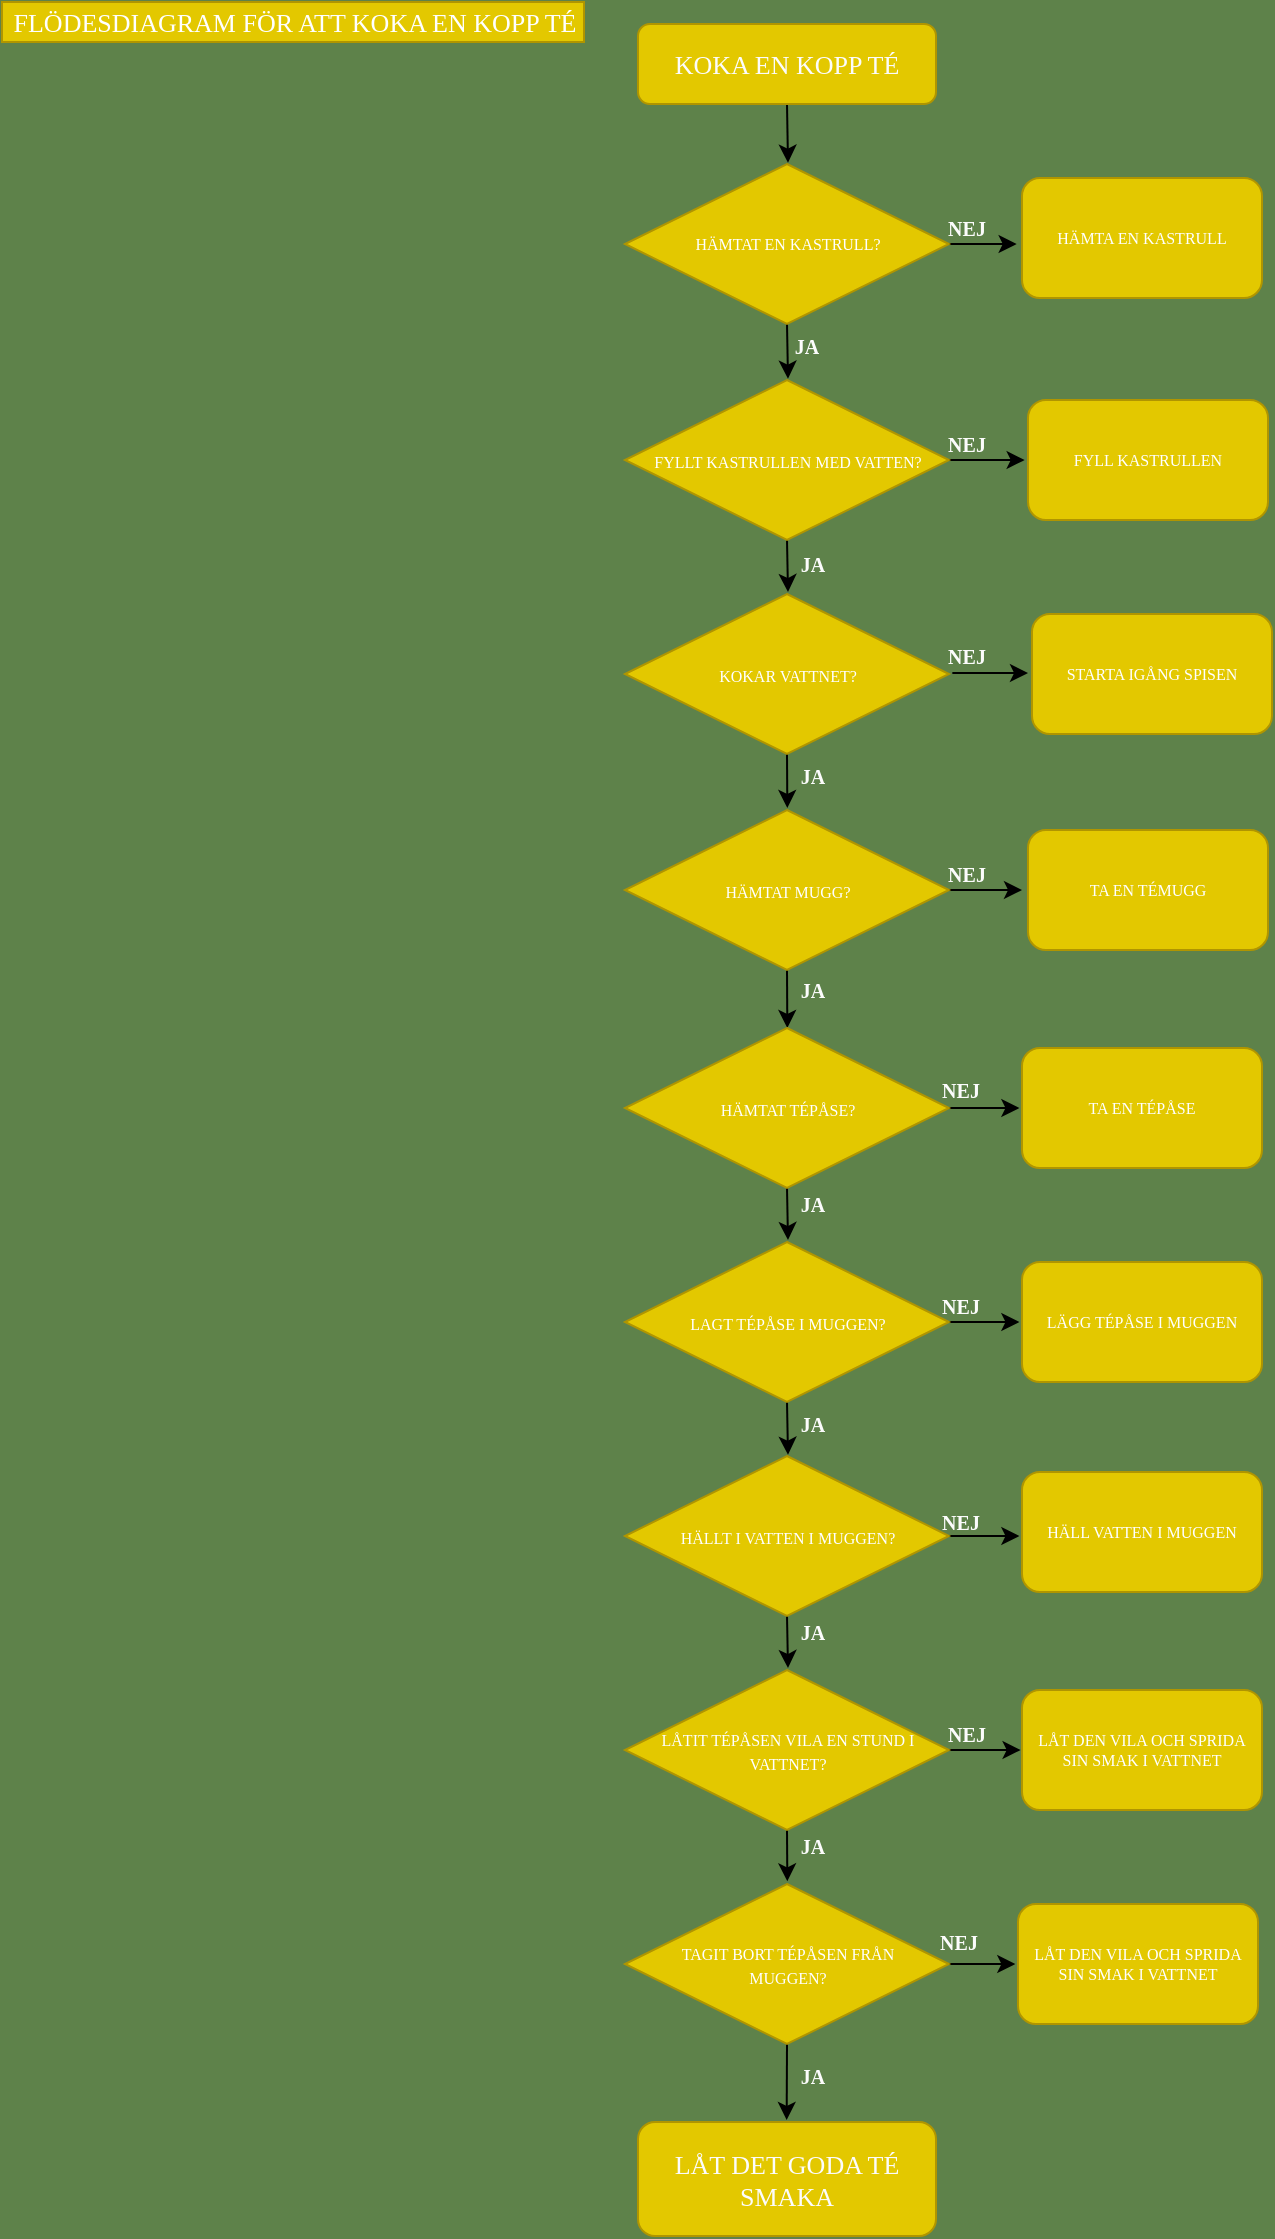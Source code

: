 <mxfile version="13.10.1" type="github"><diagram id="3TGv9SLEpQ3jlx2waGMd" name="Page-1"><mxGraphModel dx="0.67" dy="899.67" grid="0" gridSize="10" guides="1" tooltips="1" connect="1" arrows="1" fold="1" page="0" pageScale="1" pageWidth="827" pageHeight="1169" background="#5E824A" math="0" shadow="0"><root><mxCell id="0"/><mxCell id="1" parent="0"/><mxCell id="PGzX83VYseBQMqCDSyQ2-3" value="FLÖDESDIAGRAM FÖR ATT KOKA EN KOPP TÉ" style="text;html=1;align=center;verticalAlign=middle;resizable=0;points=[];autosize=1;fontSize=13;fontFamily=Times New Roman;fontStyle=0;fillColor=#e3c800;strokeColor=#B09500;fontColor=#ffffff;" vertex="1" parent="1"><mxGeometry x="10" y="-871" width="291" height="20" as="geometry"/></mxCell><mxCell id="PGzX83VYseBQMqCDSyQ2-13" style="edgeStyle=orthogonalEdgeStyle;rounded=0;orthogonalLoop=1;jettySize=auto;html=1;exitX=0.5;exitY=1;exitDx=0;exitDy=0;fontFamily=Times New Roman;fontSize=10;fontColor=#FCFCFC;" edge="1" parent="1" source="PGzX83VYseBQMqCDSyQ2-4"><mxGeometry relative="1" as="geometry"><mxPoint x="403" y="-790.667" as="targetPoint"/></mxGeometry></mxCell><mxCell id="PGzX83VYseBQMqCDSyQ2-4" value="KOKA EN KOPP TÉ" style="rounded=1;whiteSpace=wrap;html=1;fontFamily=Times New Roman;fontSize=13;fillColor=#e3c800;strokeColor=#B09500;fontColor=#FCFCFC;" vertex="1" parent="1"><mxGeometry x="328" y="-860" width="149" height="40" as="geometry"/></mxCell><mxCell id="PGzX83VYseBQMqCDSyQ2-14" style="edgeStyle=orthogonalEdgeStyle;rounded=0;orthogonalLoop=1;jettySize=auto;html=1;exitX=1;exitY=0.5;exitDx=0;exitDy=0;fontFamily=Times New Roman;fontSize=10;fontColor=#FCFCFC;" edge="1" parent="1" source="PGzX83VYseBQMqCDSyQ2-7"><mxGeometry relative="1" as="geometry"><mxPoint x="517.333" y="-750" as="targetPoint"/></mxGeometry></mxCell><mxCell id="PGzX83VYseBQMqCDSyQ2-15" style="edgeStyle=orthogonalEdgeStyle;rounded=0;orthogonalLoop=1;jettySize=auto;html=1;exitX=0.5;exitY=1;exitDx=0;exitDy=0;fontFamily=Times New Roman;fontSize=10;fontColor=#FCFCFC;" edge="1" parent="1" source="PGzX83VYseBQMqCDSyQ2-7"><mxGeometry relative="1" as="geometry"><mxPoint x="403" y="-682.667" as="targetPoint"/></mxGeometry></mxCell><mxCell id="PGzX83VYseBQMqCDSyQ2-7" value="&lt;font style=&quot;font-size: 8px;&quot;&gt;HÄMTAT EN KASTRULL?&lt;/font&gt;" style="rhombus;whiteSpace=wrap;html=1;fontFamily=Times New Roman;fontSize=8;fontColor=#ffffff;fillColor=#e3c800;strokeColor=#B09500;align=center;fontStyle=0" vertex="1" parent="1"><mxGeometry x="321.5" y="-790" width="162" height="80" as="geometry"/></mxCell><mxCell id="PGzX83VYseBQMqCDSyQ2-9" value="HÄMTA EN KASTRULL" style="rounded=1;whiteSpace=wrap;html=1;fontFamily=Times New Roman;fontSize=8;fontColor=#ffffff;fillColor=#e3c800;strokeColor=#B09500;" vertex="1" parent="1"><mxGeometry x="520" y="-783" width="120" height="60" as="geometry"/></mxCell><mxCell id="PGzX83VYseBQMqCDSyQ2-10" value="&lt;b&gt;NEJ&lt;/b&gt;" style="text;html=1;align=center;verticalAlign=middle;resizable=0;points=[];autosize=1;fontSize=10;fontFamily=Times New Roman;fontColor=#FCFCFC;" vertex="1" parent="1"><mxGeometry x="477" y="-766" width="29" height="16" as="geometry"/></mxCell><mxCell id="PGzX83VYseBQMqCDSyQ2-16" value="&lt;b&gt;JA&lt;/b&gt;" style="text;html=1;align=center;verticalAlign=middle;resizable=0;points=[];autosize=1;fontSize=10;fontFamily=Times New Roman;fontColor=#FCFCFC;" vertex="1" parent="1"><mxGeometry x="401" y="-707" width="22" height="16" as="geometry"/></mxCell><mxCell id="PGzX83VYseBQMqCDSyQ2-19" style="edgeStyle=orthogonalEdgeStyle;rounded=0;orthogonalLoop=1;jettySize=auto;html=1;exitX=1;exitY=0.5;exitDx=0;exitDy=0;fontFamily=Times New Roman;fontSize=8;fontColor=#FCFCFC;" edge="1" parent="1" source="PGzX83VYseBQMqCDSyQ2-18"><mxGeometry relative="1" as="geometry"><mxPoint x="521.333" y="-642.0" as="targetPoint"/></mxGeometry></mxCell><mxCell id="PGzX83VYseBQMqCDSyQ2-22" style="edgeStyle=orthogonalEdgeStyle;rounded=0;orthogonalLoop=1;jettySize=auto;html=1;exitX=0.5;exitY=1;exitDx=0;exitDy=0;fontFamily=Times New Roman;fontSize=8;fontColor=#FCFCFC;" edge="1" parent="1" source="PGzX83VYseBQMqCDSyQ2-18"><mxGeometry relative="1" as="geometry"><mxPoint x="403" y="-576.0" as="targetPoint"/></mxGeometry></mxCell><mxCell id="PGzX83VYseBQMqCDSyQ2-18" value="&lt;font style=&quot;font-size: 8px&quot;&gt;FYLLT KASTRULLEN MED VATTEN?&lt;/font&gt;" style="rhombus;whiteSpace=wrap;html=1;fontFamily=Times New Roman;fontSize=10;fontColor=#ffffff;fillColor=#e3c800;strokeColor=#B09500;align=center;fontStyle=0" vertex="1" parent="1"><mxGeometry x="321.5" y="-682" width="162" height="80" as="geometry"/></mxCell><mxCell id="PGzX83VYseBQMqCDSyQ2-20" value="FYLL KASTRULLEN" style="rounded=1;whiteSpace=wrap;html=1;fontFamily=Times New Roman;fontSize=8;fontColor=#ffffff;fillColor=#e3c800;strokeColor=#B09500;" vertex="1" parent="1"><mxGeometry x="523" y="-672" width="120" height="60" as="geometry"/></mxCell><mxCell id="PGzX83VYseBQMqCDSyQ2-36" style="edgeStyle=orthogonalEdgeStyle;rounded=0;orthogonalLoop=1;jettySize=auto;html=1;exitX=0.5;exitY=1;exitDx=0;exitDy=0;fontFamily=Times New Roman;fontSize=8;fontColor=#FCFCFC;" edge="1" parent="1" source="PGzX83VYseBQMqCDSyQ2-24"><mxGeometry relative="1" as="geometry"><mxPoint x="402.667" y="-468.0" as="targetPoint"/></mxGeometry></mxCell><mxCell id="PGzX83VYseBQMqCDSyQ2-24" value="&lt;font style=&quot;font-size: 8px&quot;&gt;KOKAR VATTNET?&lt;/font&gt;" style="rhombus;whiteSpace=wrap;html=1;fontFamily=Times New Roman;fontSize=10;fontColor=#ffffff;fillColor=#e3c800;strokeColor=#B09500;align=center;fontStyle=0" vertex="1" parent="1"><mxGeometry x="321.5" y="-575" width="162" height="80" as="geometry"/></mxCell><mxCell id="PGzX83VYseBQMqCDSyQ2-27" style="edgeStyle=orthogonalEdgeStyle;rounded=0;orthogonalLoop=1;jettySize=auto;html=1;exitX=1;exitY=0.5;exitDx=0;exitDy=0;fontFamily=Times New Roman;fontSize=8;fontColor=#FCFCFC;" edge="1" parent="1"><mxGeometry relative="1" as="geometry"><mxPoint x="523.003" y="-535.5" as="targetPoint"/><mxPoint x="485.17" y="-535.5" as="sourcePoint"/></mxGeometry></mxCell><mxCell id="PGzX83VYseBQMqCDSyQ2-29" value="STARTA IGÅNG SPISEN" style="rounded=1;whiteSpace=wrap;html=1;fontFamily=Times New Roman;fontSize=8;fontColor=#ffffff;fillColor=#e3c800;strokeColor=#B09500;" vertex="1" parent="1"><mxGeometry x="525" y="-565" width="120" height="60" as="geometry"/></mxCell><mxCell id="PGzX83VYseBQMqCDSyQ2-33" value="&lt;b&gt;NEJ&lt;/b&gt;" style="text;html=1;align=center;verticalAlign=middle;resizable=0;points=[];autosize=1;fontSize=10;fontFamily=Times New Roman;fontColor=#FCFCFC;" vertex="1" parent="1"><mxGeometry x="477" y="-552" width="29" height="16" as="geometry"/></mxCell><mxCell id="PGzX83VYseBQMqCDSyQ2-34" value="&lt;b&gt;NEJ&lt;/b&gt;" style="text;html=1;align=center;verticalAlign=middle;resizable=0;points=[];autosize=1;fontSize=10;fontFamily=Times New Roman;fontColor=#FCFCFC;" vertex="1" parent="1"><mxGeometry x="477" y="-658" width="29" height="16" as="geometry"/></mxCell><mxCell id="PGzX83VYseBQMqCDSyQ2-35" value="&lt;b&gt;JA&lt;/b&gt;" style="text;html=1;align=center;verticalAlign=middle;resizable=0;points=[];autosize=1;fontSize=10;fontFamily=Times New Roman;fontColor=#FCFCFC;" vertex="1" parent="1"><mxGeometry x="404" y="-598" width="22" height="16" as="geometry"/></mxCell><mxCell id="PGzX83VYseBQMqCDSyQ2-37" value="TA EN TÉMUGG" style="rounded=1;whiteSpace=wrap;html=1;fontFamily=Times New Roman;fontSize=8;fontColor=#ffffff;fillColor=#e3c800;strokeColor=#B09500;" vertex="1" parent="1"><mxGeometry x="523" y="-457" width="120" height="60" as="geometry"/></mxCell><mxCell id="PGzX83VYseBQMqCDSyQ2-41" style="edgeStyle=orthogonalEdgeStyle;rounded=0;orthogonalLoop=1;jettySize=auto;html=1;exitX=0.5;exitY=1;exitDx=0;exitDy=0;fontFamily=Times New Roman;fontSize=8;fontColor=#FCFCFC;" edge="1" parent="1" source="PGzX83VYseBQMqCDSyQ2-38"><mxGeometry relative="1" as="geometry"><mxPoint x="402.667" y="-358.0" as="targetPoint"/></mxGeometry></mxCell><mxCell id="PGzX83VYseBQMqCDSyQ2-44" style="edgeStyle=orthogonalEdgeStyle;rounded=0;orthogonalLoop=1;jettySize=auto;html=1;exitX=1;exitY=0.5;exitDx=0;exitDy=0;fontFamily=Times New Roman;fontSize=8;fontColor=#FCFCFC;" edge="1" parent="1" source="PGzX83VYseBQMqCDSyQ2-38"><mxGeometry relative="1" as="geometry"><mxPoint x="520" y="-427.333" as="targetPoint"/></mxGeometry></mxCell><mxCell id="PGzX83VYseBQMqCDSyQ2-38" value="&lt;font style=&quot;font-size: 8px&quot;&gt;HÄMTAT MUGG?&lt;/font&gt;" style="rhombus;whiteSpace=wrap;html=1;fontFamily=Times New Roman;fontSize=10;fontColor=#ffffff;fillColor=#e3c800;strokeColor=#B09500;align=center;fontStyle=0" vertex="1" parent="1"><mxGeometry x="321.5" y="-467" width="162" height="80" as="geometry"/></mxCell><mxCell id="PGzX83VYseBQMqCDSyQ2-45" style="edgeStyle=orthogonalEdgeStyle;rounded=0;orthogonalLoop=1;jettySize=auto;html=1;exitX=1;exitY=0.5;exitDx=0;exitDy=0;fontFamily=Times New Roman;fontSize=8;fontColor=#FCFCFC;" edge="1" parent="1" source="PGzX83VYseBQMqCDSyQ2-39"><mxGeometry relative="1" as="geometry"><mxPoint x="518.667" y="-318.333" as="targetPoint"/></mxGeometry></mxCell><mxCell id="PGzX83VYseBQMqCDSyQ2-53" style="edgeStyle=orthogonalEdgeStyle;rounded=0;orthogonalLoop=1;jettySize=auto;html=1;exitX=0.5;exitY=1;exitDx=0;exitDy=0;fontFamily=Times New Roman;fontSize=8;fontColor=#FCFCFC;" edge="1" parent="1" source="PGzX83VYseBQMqCDSyQ2-39"><mxGeometry relative="1" as="geometry"><mxPoint x="403" y="-252.0" as="targetPoint"/></mxGeometry></mxCell><mxCell id="PGzX83VYseBQMqCDSyQ2-39" value="&lt;font style=&quot;font-size: 8px&quot;&gt;HÄMTAT TÉPÅSE?&lt;/font&gt;" style="rhombus;whiteSpace=wrap;html=1;fontFamily=Times New Roman;fontSize=10;fontColor=#ffffff;fillColor=#e3c800;strokeColor=#B09500;align=center;fontStyle=0" vertex="1" parent="1"><mxGeometry x="321.5" y="-358" width="162" height="80" as="geometry"/></mxCell><mxCell id="PGzX83VYseBQMqCDSyQ2-42" value="TA EN TÉPÅSE" style="rounded=1;whiteSpace=wrap;html=1;fontFamily=Times New Roman;fontSize=8;fontColor=#ffffff;fillColor=#e3c800;strokeColor=#B09500;" vertex="1" parent="1"><mxGeometry x="520" y="-348" width="120" height="60" as="geometry"/></mxCell><mxCell id="PGzX83VYseBQMqCDSyQ2-46" value="&lt;b&gt;NEJ&lt;/b&gt;" style="text;html=1;align=center;verticalAlign=middle;resizable=0;points=[];autosize=1;fontSize=10;fontFamily=Times New Roman;fontColor=#FCFCFC;" vertex="1" parent="1"><mxGeometry x="477" y="-443" width="29" height="16" as="geometry"/></mxCell><mxCell id="PGzX83VYseBQMqCDSyQ2-47" value="&lt;b&gt;JA&lt;/b&gt;" style="text;html=1;align=center;verticalAlign=middle;resizable=0;points=[];autosize=1;fontSize=10;fontFamily=Times New Roman;fontColor=#FCFCFC;" vertex="1" parent="1"><mxGeometry x="404" y="-492" width="22" height="16" as="geometry"/></mxCell><mxCell id="PGzX83VYseBQMqCDSyQ2-48" value="&lt;b&gt;JA&lt;/b&gt;" style="text;html=1;align=center;verticalAlign=middle;resizable=0;points=[];autosize=1;fontSize=10;fontFamily=Times New Roman;fontColor=#FCFCFC;" vertex="1" parent="1"><mxGeometry x="404" y="-385" width="22" height="16" as="geometry"/></mxCell><mxCell id="PGzX83VYseBQMqCDSyQ2-49" value="&lt;b&gt;NEJ&lt;/b&gt;" style="text;html=1;align=center;verticalAlign=middle;resizable=0;points=[];autosize=1;fontSize=10;fontFamily=Times New Roman;fontColor=#FCFCFC;" vertex="1" parent="1"><mxGeometry x="474" y="-335" width="29" height="16" as="geometry"/></mxCell><mxCell id="PGzX83VYseBQMqCDSyQ2-56" style="edgeStyle=orthogonalEdgeStyle;rounded=0;orthogonalLoop=1;jettySize=auto;html=1;exitX=1;exitY=0.5;exitDx=0;exitDy=0;fontFamily=Times New Roman;fontSize=8;fontColor=#FCFCFC;" edge="1" parent="1" source="PGzX83VYseBQMqCDSyQ2-50"><mxGeometry relative="1" as="geometry"><mxPoint x="518.667" y="-211.333" as="targetPoint"/></mxGeometry></mxCell><mxCell id="PGzX83VYseBQMqCDSyQ2-58" style="edgeStyle=orthogonalEdgeStyle;rounded=0;orthogonalLoop=1;jettySize=auto;html=1;exitX=0.5;exitY=1;exitDx=0;exitDy=0;fontFamily=Times New Roman;fontSize=8;fontColor=#FCFCFC;" edge="1" parent="1" source="PGzX83VYseBQMqCDSyQ2-50"><mxGeometry relative="1" as="geometry"><mxPoint x="403" y="-144.667" as="targetPoint"/></mxGeometry></mxCell><mxCell id="PGzX83VYseBQMqCDSyQ2-50" value="&lt;font style=&quot;font-size: 8px&quot;&gt;LAGT TÉPÅSE I MUGGEN?&lt;/font&gt;" style="rhombus;whiteSpace=wrap;html=1;fontFamily=Times New Roman;fontSize=10;fontColor=#ffffff;fillColor=#e3c800;strokeColor=#B09500;align=center;fontStyle=0" vertex="1" parent="1"><mxGeometry x="321.5" y="-251" width="162" height="80" as="geometry"/></mxCell><mxCell id="PGzX83VYseBQMqCDSyQ2-54" value="&lt;b&gt;JA&lt;/b&gt;" style="text;html=1;align=center;verticalAlign=middle;resizable=0;points=[];autosize=1;fontSize=10;fontFamily=Times New Roman;fontColor=#FCFCFC;" vertex="1" parent="1"><mxGeometry x="404" y="-278" width="22" height="16" as="geometry"/></mxCell><mxCell id="PGzX83VYseBQMqCDSyQ2-62" style="edgeStyle=orthogonalEdgeStyle;rounded=0;orthogonalLoop=1;jettySize=auto;html=1;exitX=1;exitY=0.5;exitDx=0;exitDy=0;fontFamily=Times New Roman;fontSize=8;fontColor=#FCFCFC;" edge="1" parent="1" source="PGzX83VYseBQMqCDSyQ2-55"><mxGeometry relative="1" as="geometry"><mxPoint x="518.667" y="-104.333" as="targetPoint"/></mxGeometry></mxCell><mxCell id="PGzX83VYseBQMqCDSyQ2-66" style="edgeStyle=orthogonalEdgeStyle;rounded=0;orthogonalLoop=1;jettySize=auto;html=1;exitX=0.5;exitY=1;exitDx=0;exitDy=0;fontFamily=Times New Roman;fontSize=8;fontColor=#FCFCFC;" edge="1" parent="1" source="PGzX83VYseBQMqCDSyQ2-55"><mxGeometry relative="1" as="geometry"><mxPoint x="403" y="-38.0" as="targetPoint"/></mxGeometry></mxCell><mxCell id="PGzX83VYseBQMqCDSyQ2-55" value="&lt;font style=&quot;font-size: 8px&quot;&gt;HÄLLT I VATTEN I MUGGEN?&lt;/font&gt;" style="rhombus;whiteSpace=wrap;html=1;fontFamily=Times New Roman;fontSize=10;fontColor=#ffffff;fillColor=#e3c800;strokeColor=#B09500;align=center;fontStyle=0" vertex="1" parent="1"><mxGeometry x="321.5" y="-144" width="162" height="80" as="geometry"/></mxCell><mxCell id="PGzX83VYseBQMqCDSyQ2-57" value="LÄGG TÉPÅSE I MUGGEN" style="rounded=1;whiteSpace=wrap;html=1;fontFamily=Times New Roman;fontSize=8;fontColor=#ffffff;fillColor=#e3c800;strokeColor=#B09500;" vertex="1" parent="1"><mxGeometry x="520" y="-241" width="120" height="60" as="geometry"/></mxCell><mxCell id="PGzX83VYseBQMqCDSyQ2-59" value="&lt;b&gt;NEJ&lt;/b&gt;" style="text;html=1;align=center;verticalAlign=middle;resizable=0;points=[];autosize=1;fontSize=10;fontFamily=Times New Roman;fontColor=#FCFCFC;" vertex="1" parent="1"><mxGeometry x="474" y="-227" width="29" height="16" as="geometry"/></mxCell><mxCell id="PGzX83VYseBQMqCDSyQ2-60" value="&lt;b&gt;JA&lt;/b&gt;" style="text;html=1;align=center;verticalAlign=middle;resizable=0;points=[];autosize=1;fontSize=10;fontFamily=Times New Roman;fontColor=#FCFCFC;" vertex="1" parent="1"><mxGeometry x="404" y="-168" width="22" height="16" as="geometry"/></mxCell><mxCell id="PGzX83VYseBQMqCDSyQ2-63" value="HÄLL VATTEN I MUGGEN" style="rounded=1;whiteSpace=wrap;html=1;fontFamily=Times New Roman;fontSize=8;fontColor=#ffffff;fillColor=#e3c800;strokeColor=#B09500;" vertex="1" parent="1"><mxGeometry x="520" y="-136" width="120" height="60" as="geometry"/></mxCell><mxCell id="PGzX83VYseBQMqCDSyQ2-70" style="edgeStyle=orthogonalEdgeStyle;rounded=0;orthogonalLoop=1;jettySize=auto;html=1;exitX=1;exitY=0.5;exitDx=0;exitDy=0;fontFamily=Times New Roman;fontSize=8;fontColor=#FCFCFC;" edge="1" parent="1" source="PGzX83VYseBQMqCDSyQ2-67"><mxGeometry relative="1" as="geometry"><mxPoint x="519.333" y="2.667" as="targetPoint"/></mxGeometry></mxCell><mxCell id="PGzX83VYseBQMqCDSyQ2-73" style="edgeStyle=orthogonalEdgeStyle;rounded=0;orthogonalLoop=1;jettySize=auto;html=1;exitX=0.5;exitY=1;exitDx=0;exitDy=0;fontFamily=Times New Roman;fontSize=8;fontColor=#FCFCFC;" edge="1" parent="1" source="PGzX83VYseBQMqCDSyQ2-67"><mxGeometry relative="1" as="geometry"><mxPoint x="402.667" y="68.667" as="targetPoint"/></mxGeometry></mxCell><mxCell id="PGzX83VYseBQMqCDSyQ2-67" value="&lt;span style=&quot;font-size: 8px&quot;&gt;LÅTIT TÉPÅSEN VILA EN STUND I VATTNET?&lt;/span&gt;" style="rhombus;whiteSpace=wrap;html=1;fontFamily=Times New Roman;fontSize=10;fontColor=#ffffff;fillColor=#e3c800;strokeColor=#B09500;align=center;fontStyle=0" vertex="1" parent="1"><mxGeometry x="321.5" y="-37" width="162" height="80" as="geometry"/></mxCell><mxCell id="PGzX83VYseBQMqCDSyQ2-68" value="&lt;b&gt;JA&lt;/b&gt;" style="text;html=1;align=center;verticalAlign=middle;resizable=0;points=[];autosize=1;fontSize=10;fontFamily=Times New Roman;fontColor=#FCFCFC;" vertex="1" parent="1"><mxGeometry x="404" y="-64" width="22" height="16" as="geometry"/></mxCell><mxCell id="PGzX83VYseBQMqCDSyQ2-69" value="&lt;b&gt;NEJ&lt;/b&gt;" style="text;html=1;align=center;verticalAlign=middle;resizable=0;points=[];autosize=1;fontSize=10;fontFamily=Times New Roman;fontColor=#FCFCFC;" vertex="1" parent="1"><mxGeometry x="474" y="-119" width="29" height="16" as="geometry"/></mxCell><mxCell id="PGzX83VYseBQMqCDSyQ2-71" value="LÅT DEN VILA OCH SPRIDA SIN SMAK I VATTNET" style="rounded=1;whiteSpace=wrap;html=1;fontFamily=Times New Roman;fontSize=8;fontColor=#ffffff;fillColor=#e3c800;strokeColor=#B09500;" vertex="1" parent="1"><mxGeometry x="520" y="-27" width="120" height="60" as="geometry"/></mxCell><mxCell id="PGzX83VYseBQMqCDSyQ2-74" style="edgeStyle=orthogonalEdgeStyle;rounded=0;orthogonalLoop=1;jettySize=auto;html=1;exitX=1;exitY=0.5;exitDx=0;exitDy=0;fontFamily=Times New Roman;fontSize=8;fontColor=#FCFCFC;" edge="1" parent="1" source="PGzX83VYseBQMqCDSyQ2-72"><mxGeometry relative="1" as="geometry"><mxPoint x="516.667" y="110.0" as="targetPoint"/></mxGeometry></mxCell><mxCell id="PGzX83VYseBQMqCDSyQ2-83" style="edgeStyle=orthogonalEdgeStyle;rounded=0;orthogonalLoop=1;jettySize=auto;html=1;exitX=0.5;exitY=1;exitDx=0;exitDy=0;fontFamily=Times New Roman;fontSize=8;fontColor=#FCFCFC;" edge="1" parent="1" source="PGzX83VYseBQMqCDSyQ2-72"><mxGeometry relative="1" as="geometry"><mxPoint x="402.333" y="188.0" as="targetPoint"/></mxGeometry></mxCell><mxCell id="PGzX83VYseBQMqCDSyQ2-72" value="&lt;span style=&quot;font-size: 8px&quot;&gt;TAGIT BORT TÉPÅSEN FRÅN &lt;br&gt;MUGGEN?&lt;/span&gt;" style="rhombus;whiteSpace=wrap;html=1;fontFamily=Times New Roman;fontSize=10;fontColor=#ffffff;fillColor=#e3c800;strokeColor=#B09500;align=center;fontStyle=0" vertex="1" parent="1"><mxGeometry x="321.5" y="70" width="162" height="80" as="geometry"/></mxCell><mxCell id="PGzX83VYseBQMqCDSyQ2-75" value="LÅT DEN VILA OCH SPRIDA SIN SMAK I VATTNET" style="rounded=1;whiteSpace=wrap;html=1;fontFamily=Times New Roman;fontSize=8;fontColor=#ffffff;fillColor=#e3c800;strokeColor=#B09500;" vertex="1" parent="1"><mxGeometry x="518" y="80" width="120" height="60" as="geometry"/></mxCell><mxCell id="PGzX83VYseBQMqCDSyQ2-76" value="&lt;b&gt;NEJ&lt;/b&gt;" style="text;html=1;align=center;verticalAlign=middle;resizable=0;points=[];autosize=1;fontSize=10;fontFamily=Times New Roman;fontColor=#FCFCFC;" vertex="1" parent="1"><mxGeometry x="477" y="-13" width="29" height="16" as="geometry"/></mxCell><mxCell id="PGzX83VYseBQMqCDSyQ2-77" value="&lt;b&gt;NEJ&lt;/b&gt;" style="text;html=1;align=center;verticalAlign=middle;resizable=0;points=[];autosize=1;fontSize=10;fontFamily=Times New Roman;fontColor=#FCFCFC;" vertex="1" parent="1"><mxGeometry x="473" y="91" width="29" height="16" as="geometry"/></mxCell><mxCell id="PGzX83VYseBQMqCDSyQ2-78" value="&lt;b&gt;JA&lt;/b&gt;" style="text;html=1;align=center;verticalAlign=middle;resizable=0;points=[];autosize=1;fontSize=10;fontFamily=Times New Roman;fontColor=#FCFCFC;" vertex="1" parent="1"><mxGeometry x="404" y="43" width="22" height="16" as="geometry"/></mxCell><mxCell id="PGzX83VYseBQMqCDSyQ2-81" value="LÅT DET GODA TÉ SMAKA" style="rounded=1;whiteSpace=wrap;html=1;fontFamily=Times New Roman;fontSize=13;fillColor=#e3c800;strokeColor=#B09500;fontColor=#FCFCFC;" vertex="1" parent="1"><mxGeometry x="328" y="189" width="149" height="57" as="geometry"/></mxCell><mxCell id="PGzX83VYseBQMqCDSyQ2-84" value="&lt;b&gt;JA&lt;/b&gt;" style="text;html=1;align=center;verticalAlign=middle;resizable=0;points=[];autosize=1;fontSize=10;fontFamily=Times New Roman;fontColor=#FCFCFC;" vertex="1" parent="1"><mxGeometry x="404" y="158" width="22" height="16" as="geometry"/></mxCell></root></mxGraphModel></diagram></mxfile>